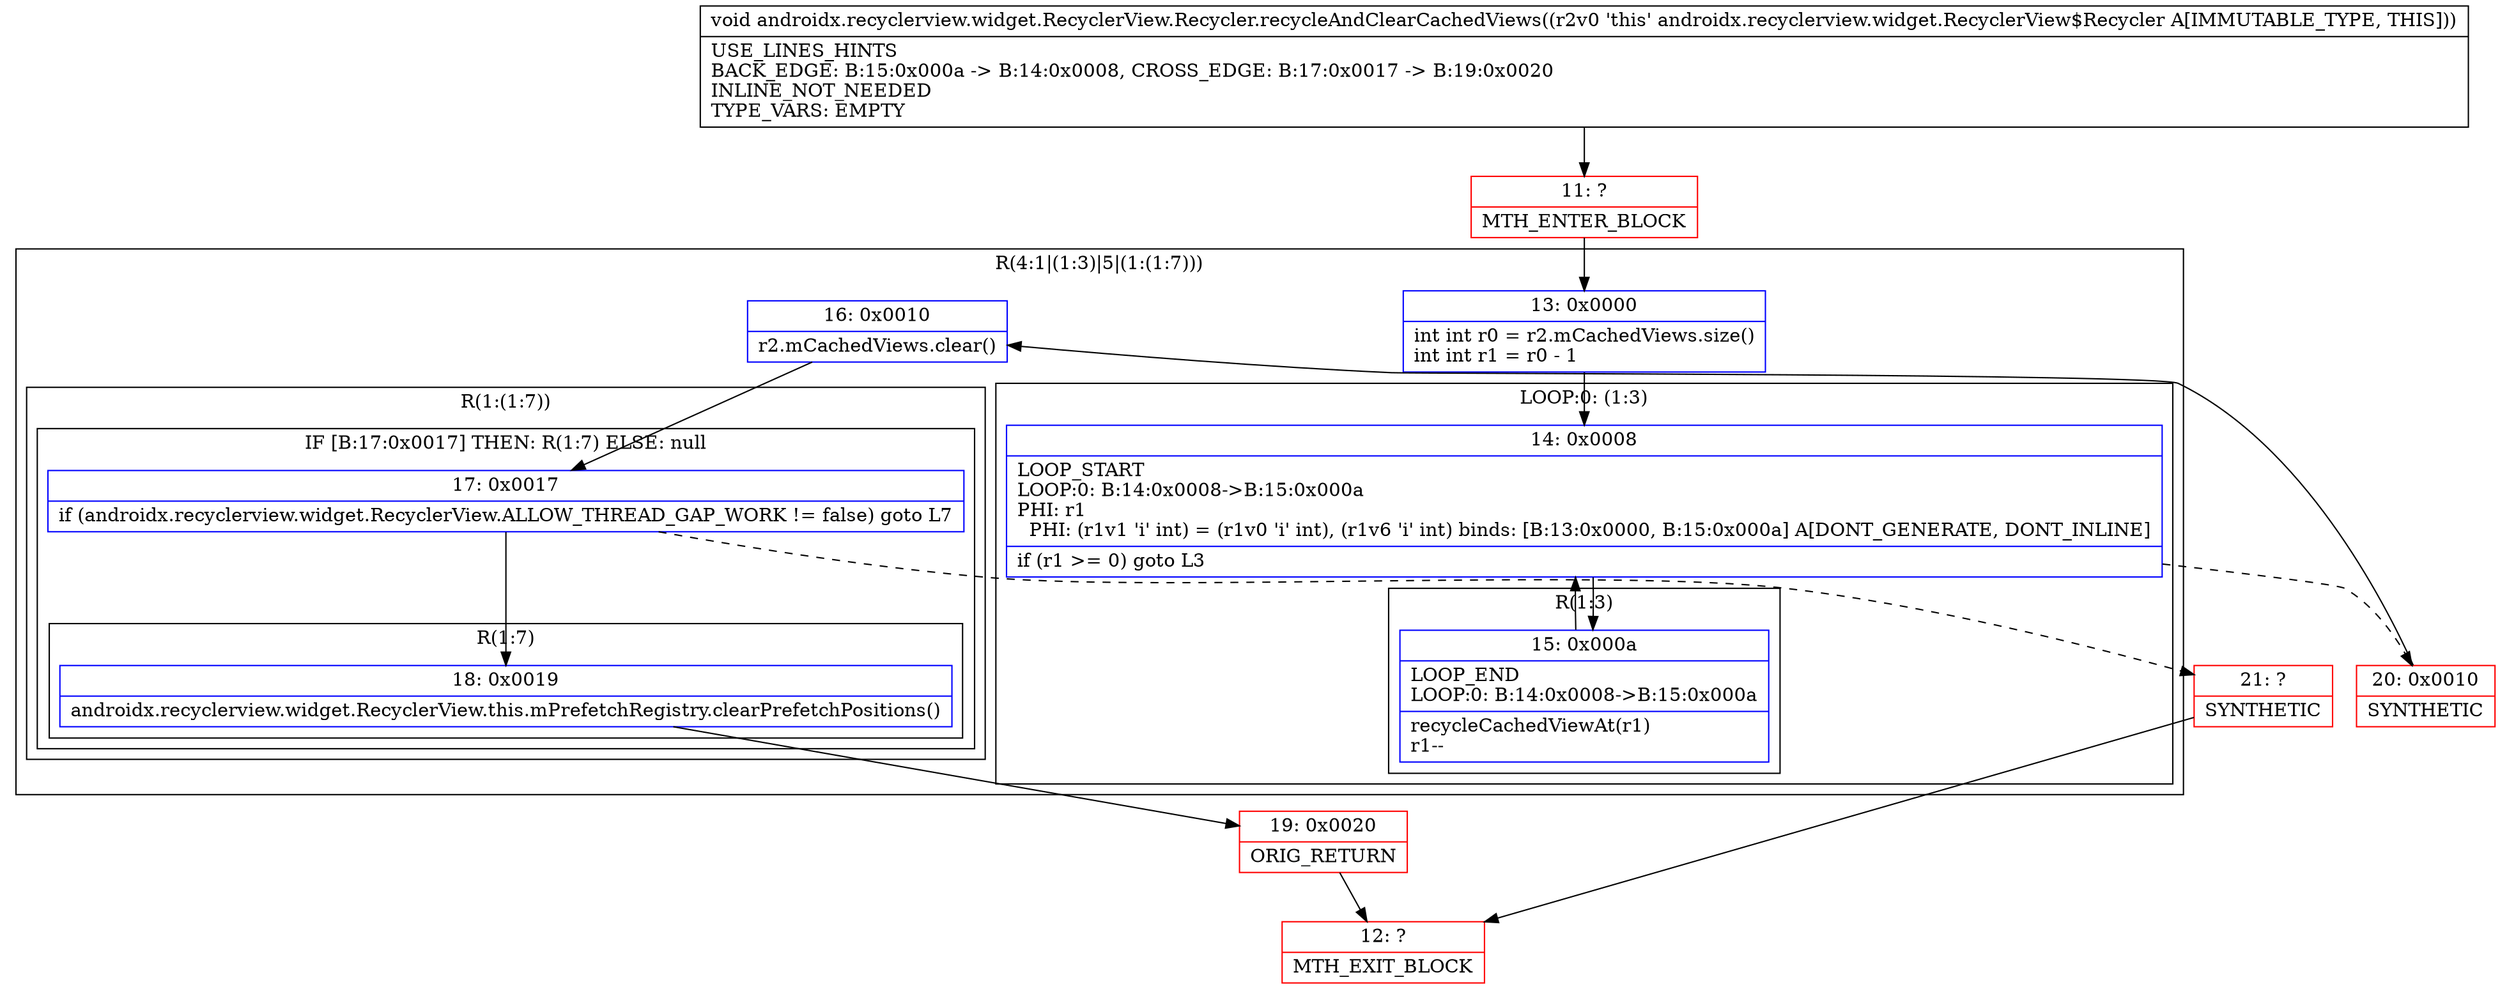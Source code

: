 digraph "CFG forandroidx.recyclerview.widget.RecyclerView.Recycler.recycleAndClearCachedViews()V" {
subgraph cluster_Region_1210671287 {
label = "R(4:1|(1:3)|5|(1:(1:7)))";
node [shape=record,color=blue];
Node_13 [shape=record,label="{13\:\ 0x0000|int int r0 = r2.mCachedViews.size()\lint int r1 = r0 \- 1\l}"];
subgraph cluster_LoopRegion_150835919 {
label = "LOOP:0: (1:3)";
node [shape=record,color=blue];
Node_14 [shape=record,label="{14\:\ 0x0008|LOOP_START\lLOOP:0: B:14:0x0008\-\>B:15:0x000a\lPHI: r1 \l  PHI: (r1v1 'i' int) = (r1v0 'i' int), (r1v6 'i' int) binds: [B:13:0x0000, B:15:0x000a] A[DONT_GENERATE, DONT_INLINE]\l|if (r1 \>= 0) goto L3\l}"];
subgraph cluster_Region_640336924 {
label = "R(1:3)";
node [shape=record,color=blue];
Node_15 [shape=record,label="{15\:\ 0x000a|LOOP_END\lLOOP:0: B:14:0x0008\-\>B:15:0x000a\l|recycleCachedViewAt(r1)\lr1\-\-\l}"];
}
}
Node_16 [shape=record,label="{16\:\ 0x0010|r2.mCachedViews.clear()\l}"];
subgraph cluster_Region_298408884 {
label = "R(1:(1:7))";
node [shape=record,color=blue];
subgraph cluster_IfRegion_1735491191 {
label = "IF [B:17:0x0017] THEN: R(1:7) ELSE: null";
node [shape=record,color=blue];
Node_17 [shape=record,label="{17\:\ 0x0017|if (androidx.recyclerview.widget.RecyclerView.ALLOW_THREAD_GAP_WORK != false) goto L7\l}"];
subgraph cluster_Region_712625264 {
label = "R(1:7)";
node [shape=record,color=blue];
Node_18 [shape=record,label="{18\:\ 0x0019|androidx.recyclerview.widget.RecyclerView.this.mPrefetchRegistry.clearPrefetchPositions()\l}"];
}
}
}
}
Node_11 [shape=record,color=red,label="{11\:\ ?|MTH_ENTER_BLOCK\l}"];
Node_20 [shape=record,color=red,label="{20\:\ 0x0010|SYNTHETIC\l}"];
Node_19 [shape=record,color=red,label="{19\:\ 0x0020|ORIG_RETURN\l}"];
Node_12 [shape=record,color=red,label="{12\:\ ?|MTH_EXIT_BLOCK\l}"];
Node_21 [shape=record,color=red,label="{21\:\ ?|SYNTHETIC\l}"];
MethodNode[shape=record,label="{void androidx.recyclerview.widget.RecyclerView.Recycler.recycleAndClearCachedViews((r2v0 'this' androidx.recyclerview.widget.RecyclerView$Recycler A[IMMUTABLE_TYPE, THIS]))  | USE_LINES_HINTS\lBACK_EDGE: B:15:0x000a \-\> B:14:0x0008, CROSS_EDGE: B:17:0x0017 \-\> B:19:0x0020\lINLINE_NOT_NEEDED\lTYPE_VARS: EMPTY\l}"];
MethodNode -> Node_11;Node_13 -> Node_14;
Node_14 -> Node_15;
Node_14 -> Node_20[style=dashed];
Node_15 -> Node_14;
Node_16 -> Node_17;
Node_17 -> Node_18;
Node_17 -> Node_21[style=dashed];
Node_18 -> Node_19;
Node_11 -> Node_13;
Node_20 -> Node_16;
Node_19 -> Node_12;
Node_21 -> Node_12;
}

